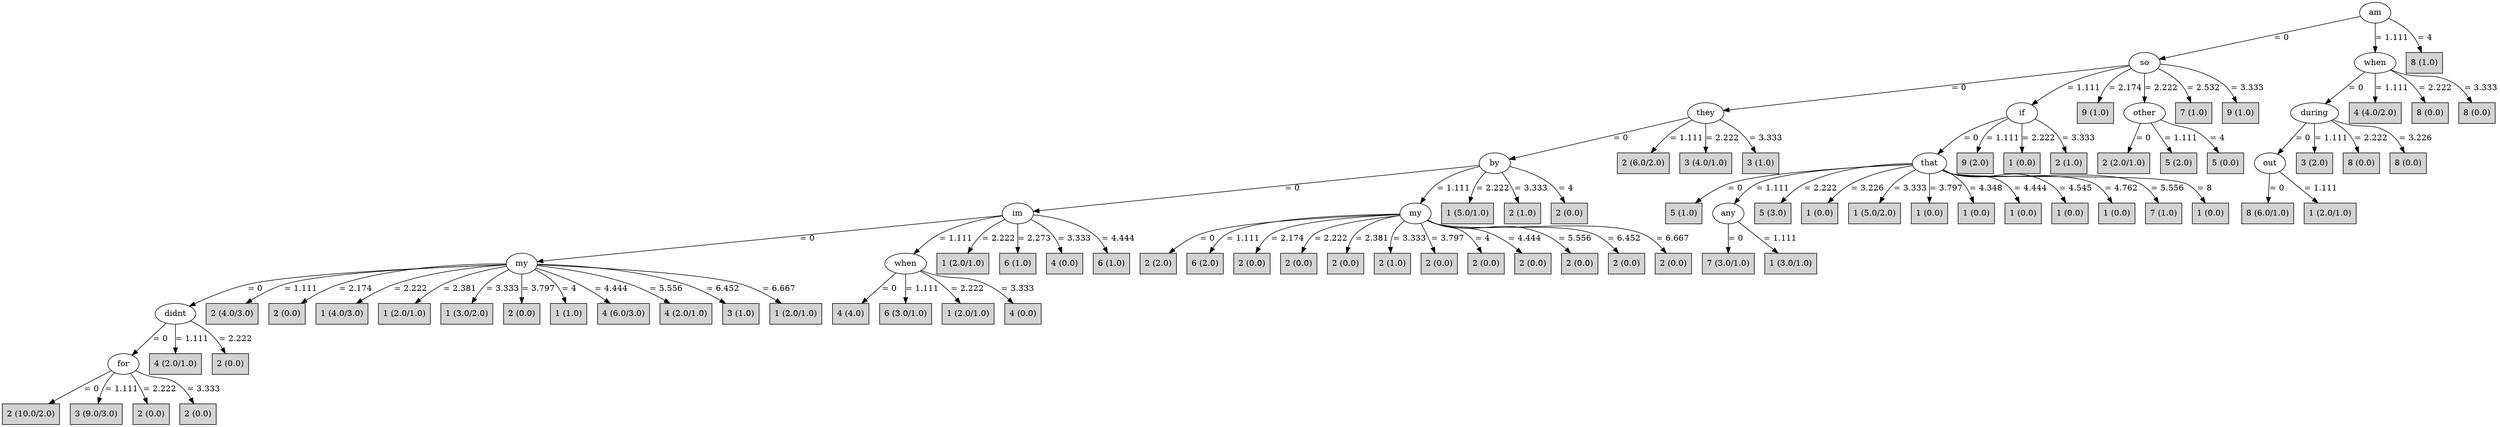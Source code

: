 digraph J48Tree {
N0 [label="am" ]
N0->N1 [label="= 0"]
N1 [label="so" ]
N1->N2 [label="= 0"]
N2 [label="they" ]
N2->N3 [label="= 0"]
N3 [label="by" ]
N3->N4 [label="= 0"]
N4 [label="im" ]
N4->N5 [label="= 0"]
N5 [label="my" ]
N5->N6 [label="= 0"]
N6 [label="didnt" ]
N6->N7 [label="= 0"]
N7 [label="for" ]
N7->N8 [label="= 0"]
N8 [label="2 (10.0/2.0)" shape=box style=filled ]
N7->N9 [label="= 1.111"]
N9 [label="3 (9.0/3.0)" shape=box style=filled ]
N7->N10 [label="= 2.222"]
N10 [label="2 (0.0)" shape=box style=filled ]
N7->N11 [label="= 3.333"]
N11 [label="2 (0.0)" shape=box style=filled ]
N6->N12 [label="= 1.111"]
N12 [label="4 (2.0/1.0)" shape=box style=filled ]
N6->N13 [label="= 2.222"]
N13 [label="2 (0.0)" shape=box style=filled ]
N5->N14 [label="= 1.111"]
N14 [label="2 (4.0/3.0)" shape=box style=filled ]
N5->N15 [label="= 2.174"]
N15 [label="2 (0.0)" shape=box style=filled ]
N5->N16 [label="= 2.222"]
N16 [label="1 (4.0/3.0)" shape=box style=filled ]
N5->N17 [label="= 2.381"]
N17 [label="1 (2.0/1.0)" shape=box style=filled ]
N5->N18 [label="= 3.333"]
N18 [label="1 (3.0/2.0)" shape=box style=filled ]
N5->N19 [label="= 3.797"]
N19 [label="2 (0.0)" shape=box style=filled ]
N5->N20 [label="= 4"]
N20 [label="1 (1.0)" shape=box style=filled ]
N5->N21 [label="= 4.444"]
N21 [label="4 (6.0/3.0)" shape=box style=filled ]
N5->N22 [label="= 5.556"]
N22 [label="4 (2.0/1.0)" shape=box style=filled ]
N5->N23 [label="= 6.452"]
N23 [label="3 (1.0)" shape=box style=filled ]
N5->N24 [label="= 6.667"]
N24 [label="1 (2.0/1.0)" shape=box style=filled ]
N4->N25 [label="= 1.111"]
N25 [label="when" ]
N25->N26 [label="= 0"]
N26 [label="4 (4.0)" shape=box style=filled ]
N25->N27 [label="= 1.111"]
N27 [label="6 (3.0/1.0)" shape=box style=filled ]
N25->N28 [label="= 2.222"]
N28 [label="1 (2.0/1.0)" shape=box style=filled ]
N25->N29 [label="= 3.333"]
N29 [label="4 (0.0)" shape=box style=filled ]
N4->N30 [label="= 2.222"]
N30 [label="1 (2.0/1.0)" shape=box style=filled ]
N4->N31 [label="= 2.273"]
N31 [label="6 (1.0)" shape=box style=filled ]
N4->N32 [label="= 3.333"]
N32 [label="4 (0.0)" shape=box style=filled ]
N4->N33 [label="= 4.444"]
N33 [label="6 (1.0)" shape=box style=filled ]
N3->N34 [label="= 1.111"]
N34 [label="my" ]
N34->N35 [label="= 0"]
N35 [label="2 (2.0)" shape=box style=filled ]
N34->N36 [label="= 1.111"]
N36 [label="6 (2.0)" shape=box style=filled ]
N34->N37 [label="= 2.174"]
N37 [label="2 (0.0)" shape=box style=filled ]
N34->N38 [label="= 2.222"]
N38 [label="2 (0.0)" shape=box style=filled ]
N34->N39 [label="= 2.381"]
N39 [label="2 (0.0)" shape=box style=filled ]
N34->N40 [label="= 3.333"]
N40 [label="2 (1.0)" shape=box style=filled ]
N34->N41 [label="= 3.797"]
N41 [label="2 (0.0)" shape=box style=filled ]
N34->N42 [label="= 4"]
N42 [label="2 (0.0)" shape=box style=filled ]
N34->N43 [label="= 4.444"]
N43 [label="2 (0.0)" shape=box style=filled ]
N34->N44 [label="= 5.556"]
N44 [label="2 (0.0)" shape=box style=filled ]
N34->N45 [label="= 6.452"]
N45 [label="2 (0.0)" shape=box style=filled ]
N34->N46 [label="= 6.667"]
N46 [label="2 (0.0)" shape=box style=filled ]
N3->N47 [label="= 2.222"]
N47 [label="1 (5.0/1.0)" shape=box style=filled ]
N3->N48 [label="= 3.333"]
N48 [label="2 (1.0)" shape=box style=filled ]
N3->N49 [label="= 4"]
N49 [label="2 (0.0)" shape=box style=filled ]
N2->N50 [label="= 1.111"]
N50 [label="2 (6.0/2.0)" shape=box style=filled ]
N2->N51 [label="= 2.222"]
N51 [label="3 (4.0/1.0)" shape=box style=filled ]
N2->N52 [label="= 3.333"]
N52 [label="3 (1.0)" shape=box style=filled ]
N1->N53 [label="= 1.111"]
N53 [label="if" ]
N53->N54 [label="= 0"]
N54 [label="that" ]
N54->N55 [label="= 0"]
N55 [label="5 (1.0)" shape=box style=filled ]
N54->N56 [label="= 1.111"]
N56 [label="any" ]
N56->N57 [label="= 0"]
N57 [label="7 (3.0/1.0)" shape=box style=filled ]
N56->N58 [label="= 1.111"]
N58 [label="1 (3.0/1.0)" shape=box style=filled ]
N54->N59 [label="= 2.222"]
N59 [label="5 (3.0)" shape=box style=filled ]
N54->N60 [label="= 3.226"]
N60 [label="1 (0.0)" shape=box style=filled ]
N54->N61 [label="= 3.333"]
N61 [label="1 (5.0/2.0)" shape=box style=filled ]
N54->N62 [label="= 3.797"]
N62 [label="1 (0.0)" shape=box style=filled ]
N54->N63 [label="= 4.348"]
N63 [label="1 (0.0)" shape=box style=filled ]
N54->N64 [label="= 4.444"]
N64 [label="1 (0.0)" shape=box style=filled ]
N54->N65 [label="= 4.545"]
N65 [label="1 (0.0)" shape=box style=filled ]
N54->N66 [label="= 4.762"]
N66 [label="1 (0.0)" shape=box style=filled ]
N54->N67 [label="= 5.556"]
N67 [label="7 (1.0)" shape=box style=filled ]
N54->N68 [label="= 8"]
N68 [label="1 (0.0)" shape=box style=filled ]
N53->N69 [label="= 1.111"]
N69 [label="9 (2.0)" shape=box style=filled ]
N53->N70 [label="= 2.222"]
N70 [label="1 (0.0)" shape=box style=filled ]
N53->N71 [label="= 3.333"]
N71 [label="2 (1.0)" shape=box style=filled ]
N1->N72 [label="= 2.174"]
N72 [label="9 (1.0)" shape=box style=filled ]
N1->N73 [label="= 2.222"]
N73 [label="other" ]
N73->N74 [label="= 0"]
N74 [label="2 (2.0/1.0)" shape=box style=filled ]
N73->N75 [label="= 1.111"]
N75 [label="5 (2.0)" shape=box style=filled ]
N73->N76 [label="= 4"]
N76 [label="5 (0.0)" shape=box style=filled ]
N1->N77 [label="= 2.532"]
N77 [label="7 (1.0)" shape=box style=filled ]
N1->N78 [label="= 3.333"]
N78 [label="9 (1.0)" shape=box style=filled ]
N0->N79 [label="= 1.111"]
N79 [label="when" ]
N79->N80 [label="= 0"]
N80 [label="during" ]
N80->N81 [label="= 0"]
N81 [label="out" ]
N81->N82 [label="= 0"]
N82 [label="8 (6.0/1.0)" shape=box style=filled ]
N81->N83 [label="= 1.111"]
N83 [label="1 (2.0/1.0)" shape=box style=filled ]
N80->N84 [label="= 1.111"]
N84 [label="3 (2.0)" shape=box style=filled ]
N80->N85 [label="= 2.222"]
N85 [label="8 (0.0)" shape=box style=filled ]
N80->N86 [label="= 3.226"]
N86 [label="8 (0.0)" shape=box style=filled ]
N79->N87 [label="= 1.111"]
N87 [label="4 (4.0/2.0)" shape=box style=filled ]
N79->N88 [label="= 2.222"]
N88 [label="8 (0.0)" shape=box style=filled ]
N79->N89 [label="= 3.333"]
N89 [label="8 (0.0)" shape=box style=filled ]
N0->N90 [label="= 4"]
N90 [label="8 (1.0)" shape=box style=filled ]
}
